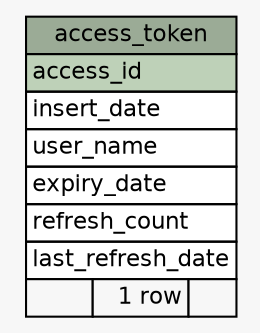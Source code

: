 // dot 2.38.0 on Windows 7 6.1
digraph "access_token" {
  graph [
    rankdir="RL"
    bgcolor="#f7f7f7"
  ];
  node [
    fontname="Helvetica"
    fontsize="11"
    shape="plaintext"
  ];
  edge [
    arrowsize="0.8"
  ];
  "access_token" [
    label=<
    <TABLE BORDER="0" CELLBORDER="1" CELLSPACING="0" BGCOLOR="#ffffff">
      <TR><TD PORT="access_token.heading" COLSPAN="3" BGCOLOR="#9bab96" ALIGN="CENTER">access_token</TD></TR>
      <TR><TD PORT="access_id" COLSPAN="3" BGCOLOR="#bed1b8" ALIGN="LEFT">access_id</TD></TR>
      <TR><TD PORT="insert_date" COLSPAN="3" ALIGN="LEFT">insert_date</TD></TR>
      <TR><TD PORT="user_name" COLSPAN="3" ALIGN="LEFT">user_name</TD></TR>
      <TR><TD PORT="expiry_date" COLSPAN="3" ALIGN="LEFT">expiry_date</TD></TR>
      <TR><TD PORT="refresh_count" COLSPAN="3" ALIGN="LEFT">refresh_count</TD></TR>
      <TR><TD PORT="last_refresh_date" COLSPAN="3" ALIGN="LEFT">last_refresh_date</TD></TR>
      <TR><TD ALIGN="LEFT" BGCOLOR="#f7f7f7">  </TD><TD ALIGN="RIGHT" BGCOLOR="#f7f7f7">1 row</TD><TD ALIGN="RIGHT" BGCOLOR="#f7f7f7">  </TD></TR>
    </TABLE>>
    URL="tables/access_token.html#"
    tooltip="access_token"
  ];
}
